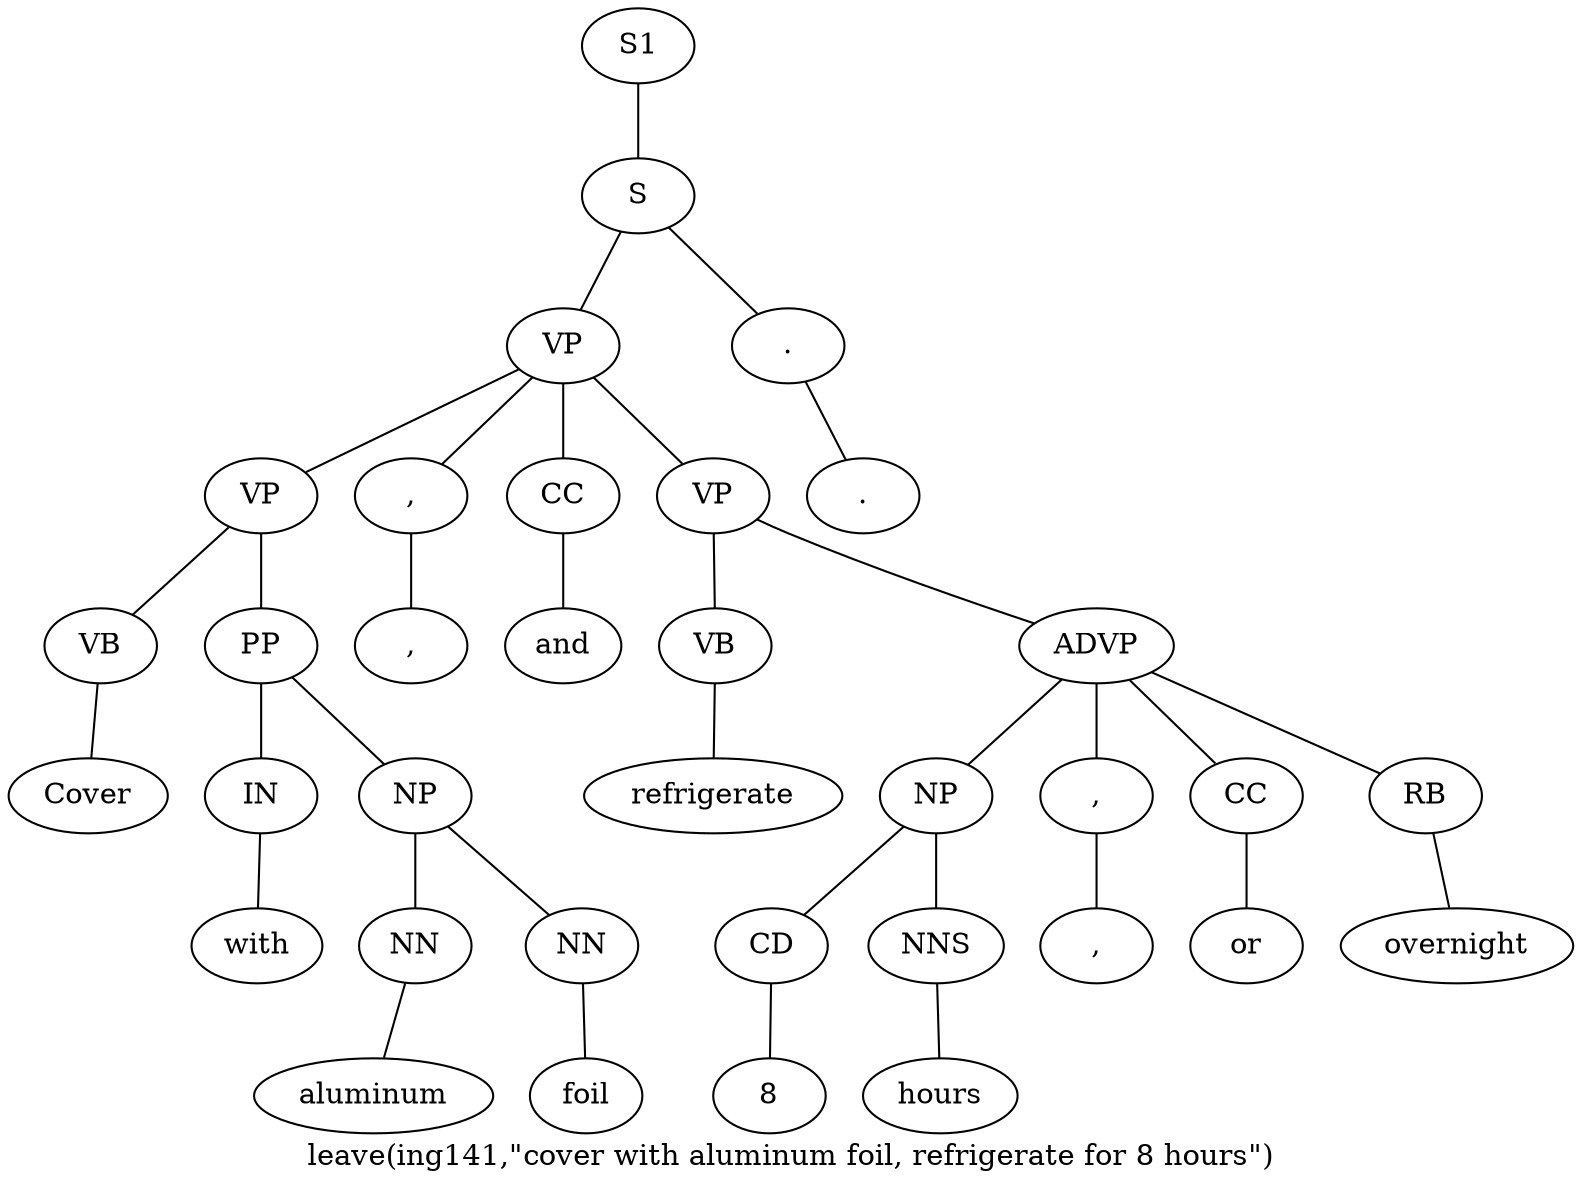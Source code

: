 graph SyntaxGraph {
	label = "leave(ing141,\"cover with aluminum foil, refrigerate for 8 hours\")";
	Node0 [label="S1"];
	Node1 [label="S"];
	Node2 [label="VP"];
	Node3 [label="VP"];
	Node4 [label="VB"];
	Node5 [label="Cover"];
	Node6 [label="PP"];
	Node7 [label="IN"];
	Node8 [label="with"];
	Node9 [label="NP"];
	Node10 [label="NN"];
	Node11 [label="aluminum"];
	Node12 [label="NN"];
	Node13 [label="foil"];
	Node14 [label=","];
	Node15 [label=","];
	Node16 [label="CC"];
	Node17 [label="and"];
	Node18 [label="VP"];
	Node19 [label="VB"];
	Node20 [label="refrigerate"];
	Node21 [label="ADVP"];
	Node22 [label="NP"];
	Node23 [label="CD"];
	Node24 [label="8"];
	Node25 [label="NNS"];
	Node26 [label="hours"];
	Node27 [label=","];
	Node28 [label=","];
	Node29 [label="CC"];
	Node30 [label="or"];
	Node31 [label="RB"];
	Node32 [label="overnight"];
	Node33 [label="."];
	Node34 [label="."];

	Node0 -- Node1;
	Node1 -- Node2;
	Node1 -- Node33;
	Node2 -- Node3;
	Node2 -- Node14;
	Node2 -- Node16;
	Node2 -- Node18;
	Node3 -- Node4;
	Node3 -- Node6;
	Node4 -- Node5;
	Node6 -- Node7;
	Node6 -- Node9;
	Node7 -- Node8;
	Node9 -- Node10;
	Node9 -- Node12;
	Node10 -- Node11;
	Node12 -- Node13;
	Node14 -- Node15;
	Node16 -- Node17;
	Node18 -- Node19;
	Node18 -- Node21;
	Node19 -- Node20;
	Node21 -- Node22;
	Node21 -- Node27;
	Node21 -- Node29;
	Node21 -- Node31;
	Node22 -- Node23;
	Node22 -- Node25;
	Node23 -- Node24;
	Node25 -- Node26;
	Node27 -- Node28;
	Node29 -- Node30;
	Node31 -- Node32;
	Node33 -- Node34;
}